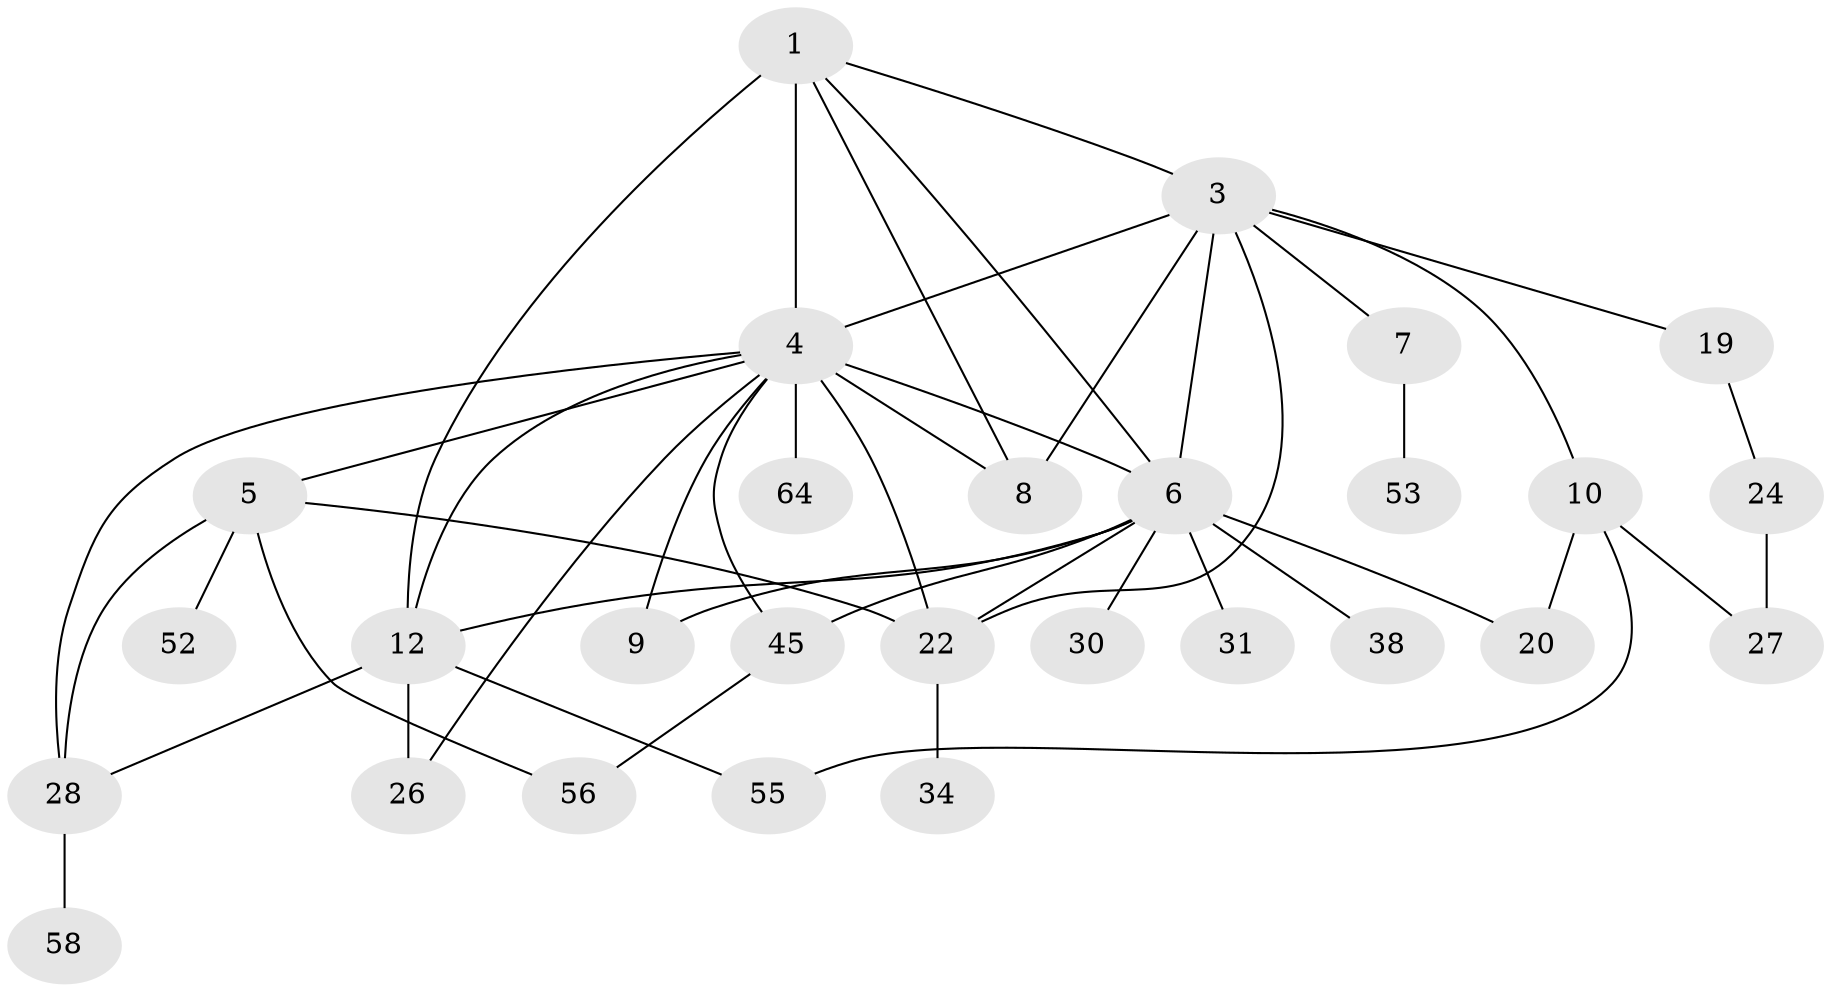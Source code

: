 // original degree distribution, {6: 0.056338028169014086, 4: 0.1267605633802817, 8: 0.014084507042253521, 9: 0.014084507042253521, 2: 0.23943661971830985, 3: 0.323943661971831, 5: 0.04225352112676056, 1: 0.18309859154929578}
// Generated by graph-tools (version 1.1) at 2025/17/03/04/25 18:17:01]
// undirected, 28 vertices, 46 edges
graph export_dot {
graph [start="1"]
  node [color=gray90,style=filled];
  1 [super="+2"];
  3 [super="+47+44+16"];
  4 [super="+21+41+25+49"];
  5 [super="+11"];
  6 [super="+14+42+29"];
  7;
  8 [super="+13"];
  9;
  10;
  12 [super="+18+50+35"];
  19 [super="+59"];
  20;
  22 [super="+68+40"];
  24 [super="+51"];
  26;
  27;
  28 [super="+71+39"];
  30 [super="+46"];
  31;
  34;
  38;
  45 [super="+57"];
  52;
  53;
  55;
  56 [super="+62"];
  58;
  64;
  1 -- 8;
  1 -- 4 [weight=3];
  1 -- 12;
  1 -- 6;
  1 -- 3;
  3 -- 6 [weight=2];
  3 -- 7;
  3 -- 10;
  3 -- 22;
  3 -- 8 [weight=2];
  3 -- 4;
  3 -- 19;
  4 -- 5 [weight=3];
  4 -- 9;
  4 -- 12;
  4 -- 8 [weight=2];
  4 -- 64;
  4 -- 22;
  4 -- 6 [weight=2];
  4 -- 26;
  4 -- 28;
  4 -- 45;
  5 -- 22;
  5 -- 28;
  5 -- 56;
  5 -- 52;
  6 -- 20 [weight=2];
  6 -- 12 [weight=3];
  6 -- 38;
  6 -- 45;
  6 -- 30;
  6 -- 31;
  6 -- 9;
  6 -- 22;
  7 -- 53;
  10 -- 27;
  10 -- 20;
  10 -- 55;
  12 -- 28;
  12 -- 26 [weight=2];
  12 -- 55;
  19 -- 24;
  22 -- 34;
  24 -- 27 [weight=2];
  28 -- 58;
  45 -- 56;
}
